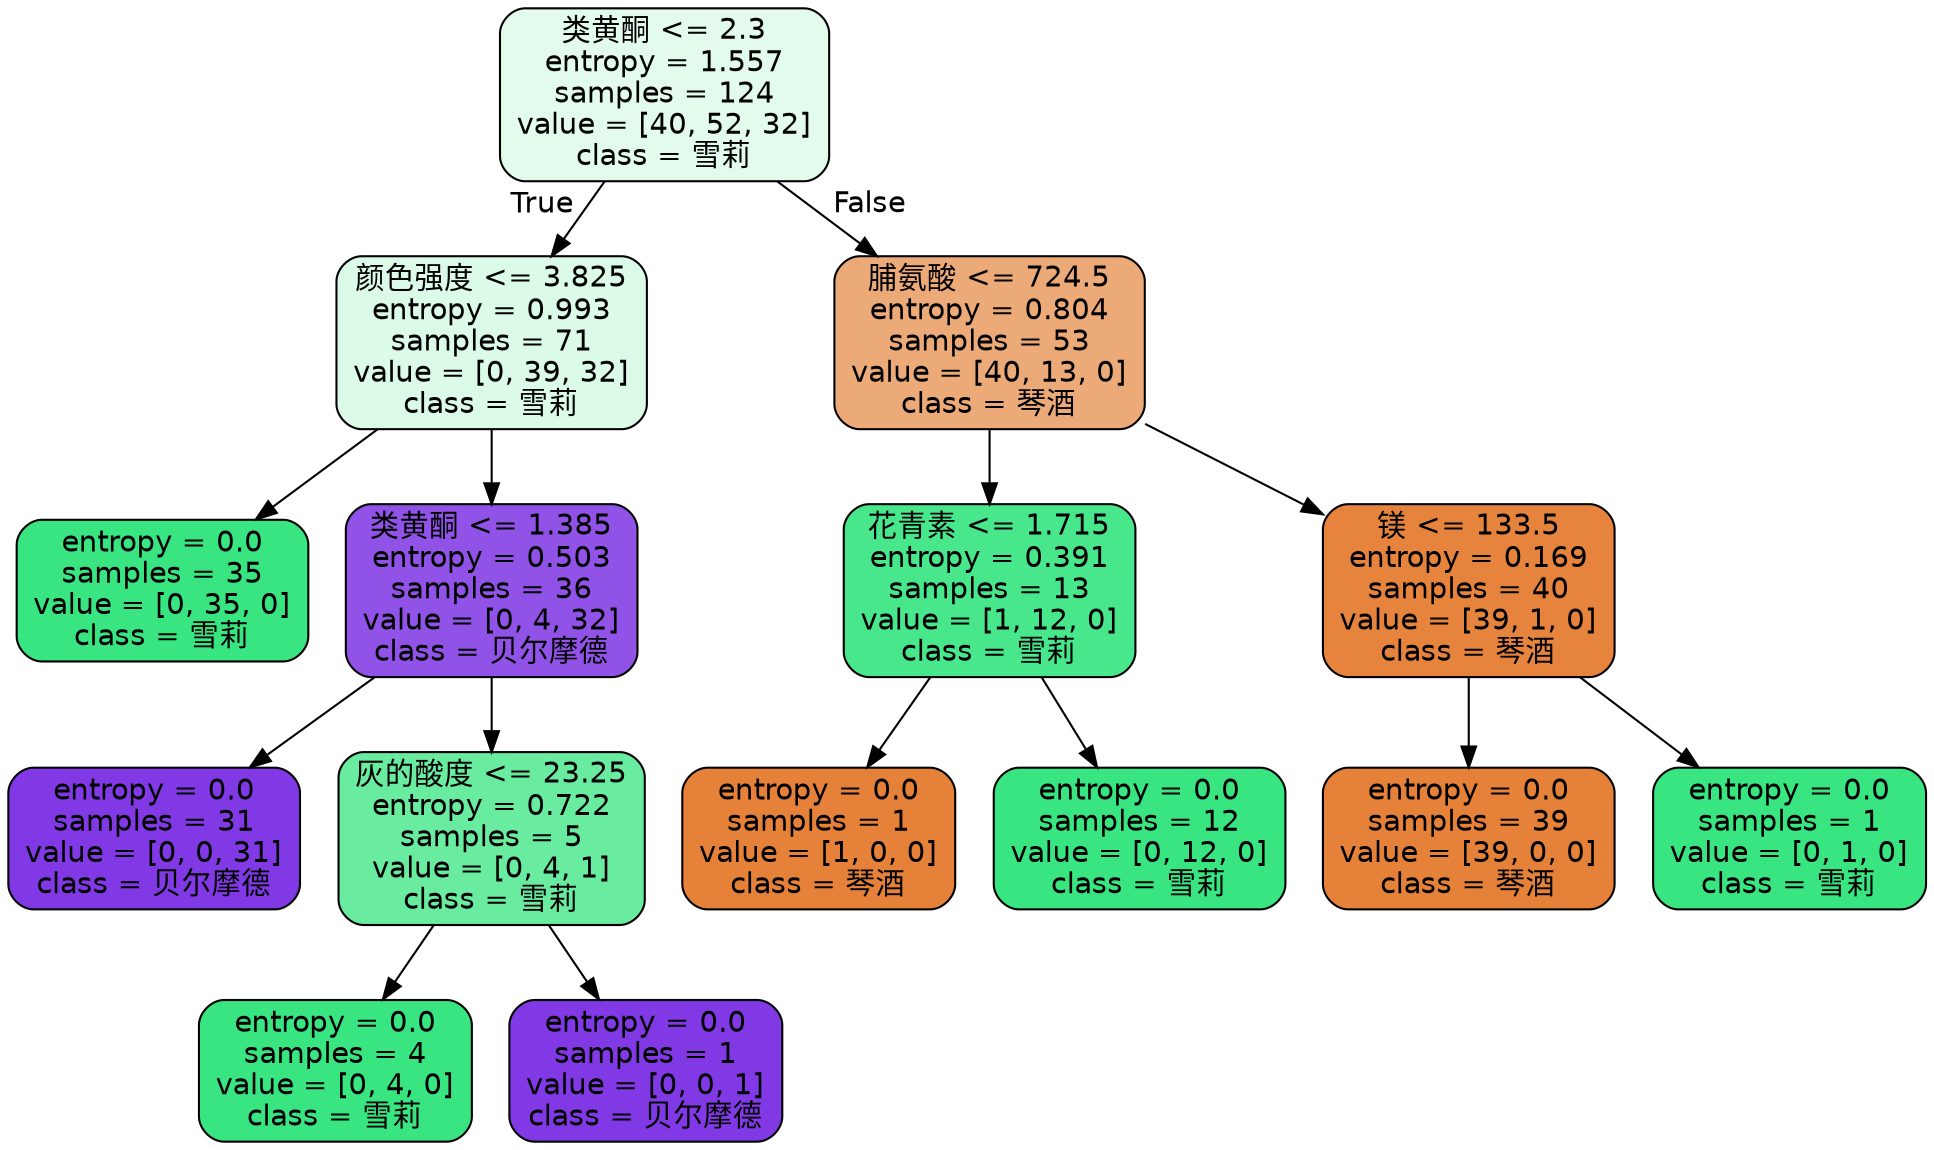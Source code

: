 digraph Tree {
node [shape=box, style="filled, rounded", color="black", fontname="helvetica"] ;
edge [fontname="helvetica"] ;
0 [label="类黄酮 <= 2.3\nentropy = 1.557\nsamples = 124\nvalue = [40, 52, 32]\nclass = 雪莉", fillcolor="#e3fbed"] ;
1 [label="颜色强度 <= 3.825\nentropy = 0.993\nsamples = 71\nvalue = [0, 39, 32]\nclass = 雪莉", fillcolor="#dbfae8"] ;
0 -> 1 [labeldistance=2.5, labelangle=45, headlabel="True"] ;
2 [label="entropy = 0.0\nsamples = 35\nvalue = [0, 35, 0]\nclass = 雪莉", fillcolor="#39e581"] ;
1 -> 2 ;
3 [label="类黄酮 <= 1.385\nentropy = 0.503\nsamples = 36\nvalue = [0, 4, 32]\nclass = 贝尔摩德", fillcolor="#9152e8"] ;
1 -> 3 ;
4 [label="entropy = 0.0\nsamples = 31\nvalue = [0, 0, 31]\nclass = 贝尔摩德", fillcolor="#8139e5"] ;
3 -> 4 ;
5 [label="灰的酸度 <= 23.25\nentropy = 0.722\nsamples = 5\nvalue = [0, 4, 1]\nclass = 雪莉", fillcolor="#6aeca0"] ;
3 -> 5 ;
6 [label="entropy = 0.0\nsamples = 4\nvalue = [0, 4, 0]\nclass = 雪莉", fillcolor="#39e581"] ;
5 -> 6 ;
7 [label="entropy = 0.0\nsamples = 1\nvalue = [0, 0, 1]\nclass = 贝尔摩德", fillcolor="#8139e5"] ;
5 -> 7 ;
8 [label="脯氨酸 <= 724.5\nentropy = 0.804\nsamples = 53\nvalue = [40, 13, 0]\nclass = 琴酒", fillcolor="#edaa79"] ;
0 -> 8 [labeldistance=2.5, labelangle=-45, headlabel="False"] ;
9 [label="花青素 <= 1.715\nentropy = 0.391\nsamples = 13\nvalue = [1, 12, 0]\nclass = 雪莉", fillcolor="#49e78c"] ;
8 -> 9 ;
10 [label="entropy = 0.0\nsamples = 1\nvalue = [1, 0, 0]\nclass = 琴酒", fillcolor="#e58139"] ;
9 -> 10 ;
11 [label="entropy = 0.0\nsamples = 12\nvalue = [0, 12, 0]\nclass = 雪莉", fillcolor="#39e581"] ;
9 -> 11 ;
12 [label="镁 <= 133.5\nentropy = 0.169\nsamples = 40\nvalue = [39, 1, 0]\nclass = 琴酒", fillcolor="#e6843e"] ;
8 -> 12 ;
13 [label="entropy = 0.0\nsamples = 39\nvalue = [39, 0, 0]\nclass = 琴酒", fillcolor="#e58139"] ;
12 -> 13 ;
14 [label="entropy = 0.0\nsamples = 1\nvalue = [0, 1, 0]\nclass = 雪莉", fillcolor="#39e581"] ;
12 -> 14 ;
}
